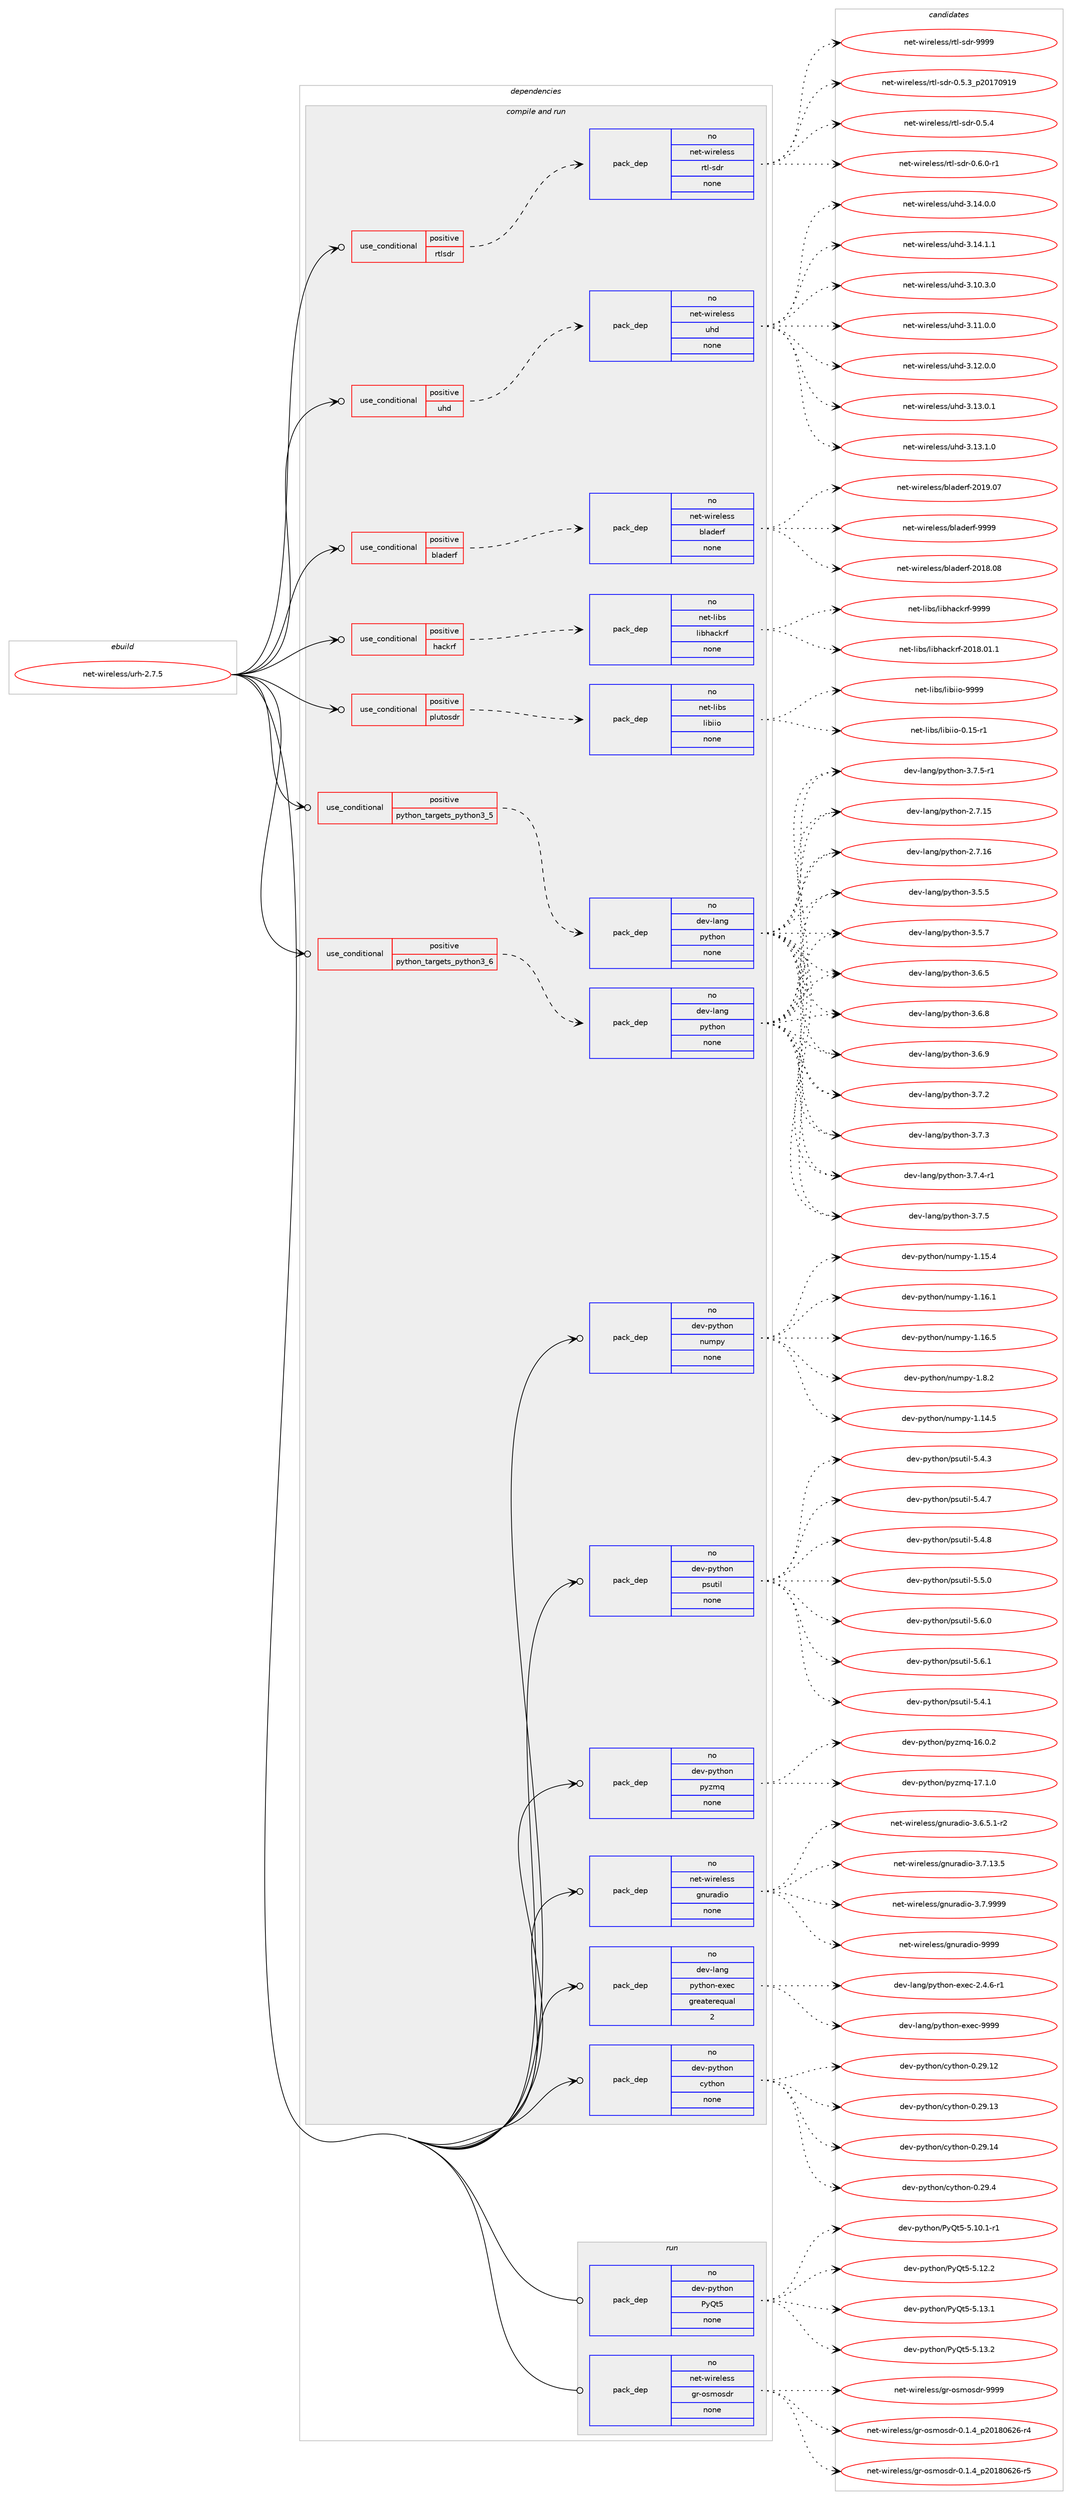 digraph prolog {

# *************
# Graph options
# *************

newrank=true;
concentrate=true;
compound=true;
graph [rankdir=LR,fontname=Helvetica,fontsize=10,ranksep=1.5];#, ranksep=2.5, nodesep=0.2];
edge  [arrowhead=vee];
node  [fontname=Helvetica,fontsize=10];

# **********
# The ebuild
# **********

subgraph cluster_leftcol {
color=gray;
rank=same;
label=<<i>ebuild</i>>;
id [label="net-wireless/urh-2.7.5", color=red, width=4, href="../net-wireless/urh-2.7.5.svg"];
}

# ****************
# The dependencies
# ****************

subgraph cluster_midcol {
color=gray;
label=<<i>dependencies</i>>;
subgraph cluster_compile {
fillcolor="#eeeeee";
style=filled;
label=<<i>compile</i>>;
}
subgraph cluster_compileandrun {
fillcolor="#eeeeee";
style=filled;
label=<<i>compile and run</i>>;
subgraph cond206195 {
dependency845485 [label=<<TABLE BORDER="0" CELLBORDER="1" CELLSPACING="0" CELLPADDING="4"><TR><TD ROWSPAN="3" CELLPADDING="10">use_conditional</TD></TR><TR><TD>positive</TD></TR><TR><TD>bladerf</TD></TR></TABLE>>, shape=none, color=red];
subgraph pack624363 {
dependency845486 [label=<<TABLE BORDER="0" CELLBORDER="1" CELLSPACING="0" CELLPADDING="4" WIDTH="220"><TR><TD ROWSPAN="6" CELLPADDING="30">pack_dep</TD></TR><TR><TD WIDTH="110">no</TD></TR><TR><TD>net-wireless</TD></TR><TR><TD>bladerf</TD></TR><TR><TD>none</TD></TR><TR><TD></TD></TR></TABLE>>, shape=none, color=blue];
}
dependency845485:e -> dependency845486:w [weight=20,style="dashed",arrowhead="vee"];
}
id:e -> dependency845485:w [weight=20,style="solid",arrowhead="odotvee"];
subgraph cond206196 {
dependency845487 [label=<<TABLE BORDER="0" CELLBORDER="1" CELLSPACING="0" CELLPADDING="4"><TR><TD ROWSPAN="3" CELLPADDING="10">use_conditional</TD></TR><TR><TD>positive</TD></TR><TR><TD>hackrf</TD></TR></TABLE>>, shape=none, color=red];
subgraph pack624364 {
dependency845488 [label=<<TABLE BORDER="0" CELLBORDER="1" CELLSPACING="0" CELLPADDING="4" WIDTH="220"><TR><TD ROWSPAN="6" CELLPADDING="30">pack_dep</TD></TR><TR><TD WIDTH="110">no</TD></TR><TR><TD>net-libs</TD></TR><TR><TD>libhackrf</TD></TR><TR><TD>none</TD></TR><TR><TD></TD></TR></TABLE>>, shape=none, color=blue];
}
dependency845487:e -> dependency845488:w [weight=20,style="dashed",arrowhead="vee"];
}
id:e -> dependency845487:w [weight=20,style="solid",arrowhead="odotvee"];
subgraph cond206197 {
dependency845489 [label=<<TABLE BORDER="0" CELLBORDER="1" CELLSPACING="0" CELLPADDING="4"><TR><TD ROWSPAN="3" CELLPADDING="10">use_conditional</TD></TR><TR><TD>positive</TD></TR><TR><TD>plutosdr</TD></TR></TABLE>>, shape=none, color=red];
subgraph pack624365 {
dependency845490 [label=<<TABLE BORDER="0" CELLBORDER="1" CELLSPACING="0" CELLPADDING="4" WIDTH="220"><TR><TD ROWSPAN="6" CELLPADDING="30">pack_dep</TD></TR><TR><TD WIDTH="110">no</TD></TR><TR><TD>net-libs</TD></TR><TR><TD>libiio</TD></TR><TR><TD>none</TD></TR><TR><TD></TD></TR></TABLE>>, shape=none, color=blue];
}
dependency845489:e -> dependency845490:w [weight=20,style="dashed",arrowhead="vee"];
}
id:e -> dependency845489:w [weight=20,style="solid",arrowhead="odotvee"];
subgraph cond206198 {
dependency845491 [label=<<TABLE BORDER="0" CELLBORDER="1" CELLSPACING="0" CELLPADDING="4"><TR><TD ROWSPAN="3" CELLPADDING="10">use_conditional</TD></TR><TR><TD>positive</TD></TR><TR><TD>python_targets_python3_5</TD></TR></TABLE>>, shape=none, color=red];
subgraph pack624366 {
dependency845492 [label=<<TABLE BORDER="0" CELLBORDER="1" CELLSPACING="0" CELLPADDING="4" WIDTH="220"><TR><TD ROWSPAN="6" CELLPADDING="30">pack_dep</TD></TR><TR><TD WIDTH="110">no</TD></TR><TR><TD>dev-lang</TD></TR><TR><TD>python</TD></TR><TR><TD>none</TD></TR><TR><TD></TD></TR></TABLE>>, shape=none, color=blue];
}
dependency845491:e -> dependency845492:w [weight=20,style="dashed",arrowhead="vee"];
}
id:e -> dependency845491:w [weight=20,style="solid",arrowhead="odotvee"];
subgraph cond206199 {
dependency845493 [label=<<TABLE BORDER="0" CELLBORDER="1" CELLSPACING="0" CELLPADDING="4"><TR><TD ROWSPAN="3" CELLPADDING="10">use_conditional</TD></TR><TR><TD>positive</TD></TR><TR><TD>python_targets_python3_6</TD></TR></TABLE>>, shape=none, color=red];
subgraph pack624367 {
dependency845494 [label=<<TABLE BORDER="0" CELLBORDER="1" CELLSPACING="0" CELLPADDING="4" WIDTH="220"><TR><TD ROWSPAN="6" CELLPADDING="30">pack_dep</TD></TR><TR><TD WIDTH="110">no</TD></TR><TR><TD>dev-lang</TD></TR><TR><TD>python</TD></TR><TR><TD>none</TD></TR><TR><TD></TD></TR></TABLE>>, shape=none, color=blue];
}
dependency845493:e -> dependency845494:w [weight=20,style="dashed",arrowhead="vee"];
}
id:e -> dependency845493:w [weight=20,style="solid",arrowhead="odotvee"];
subgraph cond206200 {
dependency845495 [label=<<TABLE BORDER="0" CELLBORDER="1" CELLSPACING="0" CELLPADDING="4"><TR><TD ROWSPAN="3" CELLPADDING="10">use_conditional</TD></TR><TR><TD>positive</TD></TR><TR><TD>rtlsdr</TD></TR></TABLE>>, shape=none, color=red];
subgraph pack624368 {
dependency845496 [label=<<TABLE BORDER="0" CELLBORDER="1" CELLSPACING="0" CELLPADDING="4" WIDTH="220"><TR><TD ROWSPAN="6" CELLPADDING="30">pack_dep</TD></TR><TR><TD WIDTH="110">no</TD></TR><TR><TD>net-wireless</TD></TR><TR><TD>rtl-sdr</TD></TR><TR><TD>none</TD></TR><TR><TD></TD></TR></TABLE>>, shape=none, color=blue];
}
dependency845495:e -> dependency845496:w [weight=20,style="dashed",arrowhead="vee"];
}
id:e -> dependency845495:w [weight=20,style="solid",arrowhead="odotvee"];
subgraph cond206201 {
dependency845497 [label=<<TABLE BORDER="0" CELLBORDER="1" CELLSPACING="0" CELLPADDING="4"><TR><TD ROWSPAN="3" CELLPADDING="10">use_conditional</TD></TR><TR><TD>positive</TD></TR><TR><TD>uhd</TD></TR></TABLE>>, shape=none, color=red];
subgraph pack624369 {
dependency845498 [label=<<TABLE BORDER="0" CELLBORDER="1" CELLSPACING="0" CELLPADDING="4" WIDTH="220"><TR><TD ROWSPAN="6" CELLPADDING="30">pack_dep</TD></TR><TR><TD WIDTH="110">no</TD></TR><TR><TD>net-wireless</TD></TR><TR><TD>uhd</TD></TR><TR><TD>none</TD></TR><TR><TD></TD></TR></TABLE>>, shape=none, color=blue];
}
dependency845497:e -> dependency845498:w [weight=20,style="dashed",arrowhead="vee"];
}
id:e -> dependency845497:w [weight=20,style="solid",arrowhead="odotvee"];
subgraph pack624370 {
dependency845499 [label=<<TABLE BORDER="0" CELLBORDER="1" CELLSPACING="0" CELLPADDING="4" WIDTH="220"><TR><TD ROWSPAN="6" CELLPADDING="30">pack_dep</TD></TR><TR><TD WIDTH="110">no</TD></TR><TR><TD>dev-lang</TD></TR><TR><TD>python-exec</TD></TR><TR><TD>greaterequal</TD></TR><TR><TD>2</TD></TR></TABLE>>, shape=none, color=blue];
}
id:e -> dependency845499:w [weight=20,style="solid",arrowhead="odotvee"];
subgraph pack624371 {
dependency845500 [label=<<TABLE BORDER="0" CELLBORDER="1" CELLSPACING="0" CELLPADDING="4" WIDTH="220"><TR><TD ROWSPAN="6" CELLPADDING="30">pack_dep</TD></TR><TR><TD WIDTH="110">no</TD></TR><TR><TD>dev-python</TD></TR><TR><TD>cython</TD></TR><TR><TD>none</TD></TR><TR><TD></TD></TR></TABLE>>, shape=none, color=blue];
}
id:e -> dependency845500:w [weight=20,style="solid",arrowhead="odotvee"];
subgraph pack624372 {
dependency845501 [label=<<TABLE BORDER="0" CELLBORDER="1" CELLSPACING="0" CELLPADDING="4" WIDTH="220"><TR><TD ROWSPAN="6" CELLPADDING="30">pack_dep</TD></TR><TR><TD WIDTH="110">no</TD></TR><TR><TD>dev-python</TD></TR><TR><TD>numpy</TD></TR><TR><TD>none</TD></TR><TR><TD></TD></TR></TABLE>>, shape=none, color=blue];
}
id:e -> dependency845501:w [weight=20,style="solid",arrowhead="odotvee"];
subgraph pack624373 {
dependency845502 [label=<<TABLE BORDER="0" CELLBORDER="1" CELLSPACING="0" CELLPADDING="4" WIDTH="220"><TR><TD ROWSPAN="6" CELLPADDING="30">pack_dep</TD></TR><TR><TD WIDTH="110">no</TD></TR><TR><TD>dev-python</TD></TR><TR><TD>psutil</TD></TR><TR><TD>none</TD></TR><TR><TD></TD></TR></TABLE>>, shape=none, color=blue];
}
id:e -> dependency845502:w [weight=20,style="solid",arrowhead="odotvee"];
subgraph pack624374 {
dependency845503 [label=<<TABLE BORDER="0" CELLBORDER="1" CELLSPACING="0" CELLPADDING="4" WIDTH="220"><TR><TD ROWSPAN="6" CELLPADDING="30">pack_dep</TD></TR><TR><TD WIDTH="110">no</TD></TR><TR><TD>dev-python</TD></TR><TR><TD>pyzmq</TD></TR><TR><TD>none</TD></TR><TR><TD></TD></TR></TABLE>>, shape=none, color=blue];
}
id:e -> dependency845503:w [weight=20,style="solid",arrowhead="odotvee"];
subgraph pack624375 {
dependency845504 [label=<<TABLE BORDER="0" CELLBORDER="1" CELLSPACING="0" CELLPADDING="4" WIDTH="220"><TR><TD ROWSPAN="6" CELLPADDING="30">pack_dep</TD></TR><TR><TD WIDTH="110">no</TD></TR><TR><TD>net-wireless</TD></TR><TR><TD>gnuradio</TD></TR><TR><TD>none</TD></TR><TR><TD></TD></TR></TABLE>>, shape=none, color=blue];
}
id:e -> dependency845504:w [weight=20,style="solid",arrowhead="odotvee"];
}
subgraph cluster_run {
fillcolor="#eeeeee";
style=filled;
label=<<i>run</i>>;
subgraph pack624376 {
dependency845505 [label=<<TABLE BORDER="0" CELLBORDER="1" CELLSPACING="0" CELLPADDING="4" WIDTH="220"><TR><TD ROWSPAN="6" CELLPADDING="30">pack_dep</TD></TR><TR><TD WIDTH="110">no</TD></TR><TR><TD>dev-python</TD></TR><TR><TD>PyQt5</TD></TR><TR><TD>none</TD></TR><TR><TD></TD></TR></TABLE>>, shape=none, color=blue];
}
id:e -> dependency845505:w [weight=20,style="solid",arrowhead="odot"];
subgraph pack624377 {
dependency845506 [label=<<TABLE BORDER="0" CELLBORDER="1" CELLSPACING="0" CELLPADDING="4" WIDTH="220"><TR><TD ROWSPAN="6" CELLPADDING="30">pack_dep</TD></TR><TR><TD WIDTH="110">no</TD></TR><TR><TD>net-wireless</TD></TR><TR><TD>gr-osmosdr</TD></TR><TR><TD>none</TD></TR><TR><TD></TD></TR></TABLE>>, shape=none, color=blue];
}
id:e -> dependency845506:w [weight=20,style="solid",arrowhead="odot"];
}
}

# **************
# The candidates
# **************

subgraph cluster_choices {
rank=same;
color=gray;
label=<<i>candidates</i>>;

subgraph choice624363 {
color=black;
nodesep=1;
choice110101116451191051141011081011151154798108971001011141024550484956464856 [label="net-wireless/bladerf-2018.08", color=red, width=4,href="../net-wireless/bladerf-2018.08.svg"];
choice110101116451191051141011081011151154798108971001011141024550484957464855 [label="net-wireless/bladerf-2019.07", color=red, width=4,href="../net-wireless/bladerf-2019.07.svg"];
choice110101116451191051141011081011151154798108971001011141024557575757 [label="net-wireless/bladerf-9999", color=red, width=4,href="../net-wireless/bladerf-9999.svg"];
dependency845486:e -> choice110101116451191051141011081011151154798108971001011141024550484956464856:w [style=dotted,weight="100"];
dependency845486:e -> choice110101116451191051141011081011151154798108971001011141024550484957464855:w [style=dotted,weight="100"];
dependency845486:e -> choice110101116451191051141011081011151154798108971001011141024557575757:w [style=dotted,weight="100"];
}
subgraph choice624364 {
color=black;
nodesep=1;
choice11010111645108105981154710810598104979910711410245504849564648494649 [label="net-libs/libhackrf-2018.01.1", color=red, width=4,href="../net-libs/libhackrf-2018.01.1.svg"];
choice1101011164510810598115471081059810497991071141024557575757 [label="net-libs/libhackrf-9999", color=red, width=4,href="../net-libs/libhackrf-9999.svg"];
dependency845488:e -> choice11010111645108105981154710810598104979910711410245504849564648494649:w [style=dotted,weight="100"];
dependency845488:e -> choice1101011164510810598115471081059810497991071141024557575757:w [style=dotted,weight="100"];
}
subgraph choice624365 {
color=black;
nodesep=1;
choice1101011164510810598115471081059810510511145484649534511449 [label="net-libs/libiio-0.15-r1", color=red, width=4,href="../net-libs/libiio-0.15-r1.svg"];
choice110101116451081059811547108105981051051114557575757 [label="net-libs/libiio-9999", color=red, width=4,href="../net-libs/libiio-9999.svg"];
dependency845490:e -> choice1101011164510810598115471081059810510511145484649534511449:w [style=dotted,weight="100"];
dependency845490:e -> choice110101116451081059811547108105981051051114557575757:w [style=dotted,weight="100"];
}
subgraph choice624366 {
color=black;
nodesep=1;
choice10010111845108971101034711212111610411111045504655464953 [label="dev-lang/python-2.7.15", color=red, width=4,href="../dev-lang/python-2.7.15.svg"];
choice10010111845108971101034711212111610411111045504655464954 [label="dev-lang/python-2.7.16", color=red, width=4,href="../dev-lang/python-2.7.16.svg"];
choice100101118451089711010347112121116104111110455146534653 [label="dev-lang/python-3.5.5", color=red, width=4,href="../dev-lang/python-3.5.5.svg"];
choice100101118451089711010347112121116104111110455146534655 [label="dev-lang/python-3.5.7", color=red, width=4,href="../dev-lang/python-3.5.7.svg"];
choice100101118451089711010347112121116104111110455146544653 [label="dev-lang/python-3.6.5", color=red, width=4,href="../dev-lang/python-3.6.5.svg"];
choice100101118451089711010347112121116104111110455146544656 [label="dev-lang/python-3.6.8", color=red, width=4,href="../dev-lang/python-3.6.8.svg"];
choice100101118451089711010347112121116104111110455146544657 [label="dev-lang/python-3.6.9", color=red, width=4,href="../dev-lang/python-3.6.9.svg"];
choice100101118451089711010347112121116104111110455146554650 [label="dev-lang/python-3.7.2", color=red, width=4,href="../dev-lang/python-3.7.2.svg"];
choice100101118451089711010347112121116104111110455146554651 [label="dev-lang/python-3.7.3", color=red, width=4,href="../dev-lang/python-3.7.3.svg"];
choice1001011184510897110103471121211161041111104551465546524511449 [label="dev-lang/python-3.7.4-r1", color=red, width=4,href="../dev-lang/python-3.7.4-r1.svg"];
choice100101118451089711010347112121116104111110455146554653 [label="dev-lang/python-3.7.5", color=red, width=4,href="../dev-lang/python-3.7.5.svg"];
choice1001011184510897110103471121211161041111104551465546534511449 [label="dev-lang/python-3.7.5-r1", color=red, width=4,href="../dev-lang/python-3.7.5-r1.svg"];
dependency845492:e -> choice10010111845108971101034711212111610411111045504655464953:w [style=dotted,weight="100"];
dependency845492:e -> choice10010111845108971101034711212111610411111045504655464954:w [style=dotted,weight="100"];
dependency845492:e -> choice100101118451089711010347112121116104111110455146534653:w [style=dotted,weight="100"];
dependency845492:e -> choice100101118451089711010347112121116104111110455146534655:w [style=dotted,weight="100"];
dependency845492:e -> choice100101118451089711010347112121116104111110455146544653:w [style=dotted,weight="100"];
dependency845492:e -> choice100101118451089711010347112121116104111110455146544656:w [style=dotted,weight="100"];
dependency845492:e -> choice100101118451089711010347112121116104111110455146544657:w [style=dotted,weight="100"];
dependency845492:e -> choice100101118451089711010347112121116104111110455146554650:w [style=dotted,weight="100"];
dependency845492:e -> choice100101118451089711010347112121116104111110455146554651:w [style=dotted,weight="100"];
dependency845492:e -> choice1001011184510897110103471121211161041111104551465546524511449:w [style=dotted,weight="100"];
dependency845492:e -> choice100101118451089711010347112121116104111110455146554653:w [style=dotted,weight="100"];
dependency845492:e -> choice1001011184510897110103471121211161041111104551465546534511449:w [style=dotted,weight="100"];
}
subgraph choice624367 {
color=black;
nodesep=1;
choice10010111845108971101034711212111610411111045504655464953 [label="dev-lang/python-2.7.15", color=red, width=4,href="../dev-lang/python-2.7.15.svg"];
choice10010111845108971101034711212111610411111045504655464954 [label="dev-lang/python-2.7.16", color=red, width=4,href="../dev-lang/python-2.7.16.svg"];
choice100101118451089711010347112121116104111110455146534653 [label="dev-lang/python-3.5.5", color=red, width=4,href="../dev-lang/python-3.5.5.svg"];
choice100101118451089711010347112121116104111110455146534655 [label="dev-lang/python-3.5.7", color=red, width=4,href="../dev-lang/python-3.5.7.svg"];
choice100101118451089711010347112121116104111110455146544653 [label="dev-lang/python-3.6.5", color=red, width=4,href="../dev-lang/python-3.6.5.svg"];
choice100101118451089711010347112121116104111110455146544656 [label="dev-lang/python-3.6.8", color=red, width=4,href="../dev-lang/python-3.6.8.svg"];
choice100101118451089711010347112121116104111110455146544657 [label="dev-lang/python-3.6.9", color=red, width=4,href="../dev-lang/python-3.6.9.svg"];
choice100101118451089711010347112121116104111110455146554650 [label="dev-lang/python-3.7.2", color=red, width=4,href="../dev-lang/python-3.7.2.svg"];
choice100101118451089711010347112121116104111110455146554651 [label="dev-lang/python-3.7.3", color=red, width=4,href="../dev-lang/python-3.7.3.svg"];
choice1001011184510897110103471121211161041111104551465546524511449 [label="dev-lang/python-3.7.4-r1", color=red, width=4,href="../dev-lang/python-3.7.4-r1.svg"];
choice100101118451089711010347112121116104111110455146554653 [label="dev-lang/python-3.7.5", color=red, width=4,href="../dev-lang/python-3.7.5.svg"];
choice1001011184510897110103471121211161041111104551465546534511449 [label="dev-lang/python-3.7.5-r1", color=red, width=4,href="../dev-lang/python-3.7.5-r1.svg"];
dependency845494:e -> choice10010111845108971101034711212111610411111045504655464953:w [style=dotted,weight="100"];
dependency845494:e -> choice10010111845108971101034711212111610411111045504655464954:w [style=dotted,weight="100"];
dependency845494:e -> choice100101118451089711010347112121116104111110455146534653:w [style=dotted,weight="100"];
dependency845494:e -> choice100101118451089711010347112121116104111110455146534655:w [style=dotted,weight="100"];
dependency845494:e -> choice100101118451089711010347112121116104111110455146544653:w [style=dotted,weight="100"];
dependency845494:e -> choice100101118451089711010347112121116104111110455146544656:w [style=dotted,weight="100"];
dependency845494:e -> choice100101118451089711010347112121116104111110455146544657:w [style=dotted,weight="100"];
dependency845494:e -> choice100101118451089711010347112121116104111110455146554650:w [style=dotted,weight="100"];
dependency845494:e -> choice100101118451089711010347112121116104111110455146554651:w [style=dotted,weight="100"];
dependency845494:e -> choice1001011184510897110103471121211161041111104551465546524511449:w [style=dotted,weight="100"];
dependency845494:e -> choice100101118451089711010347112121116104111110455146554653:w [style=dotted,weight="100"];
dependency845494:e -> choice1001011184510897110103471121211161041111104551465546534511449:w [style=dotted,weight="100"];
}
subgraph choice624368 {
color=black;
nodesep=1;
choice110101116451191051141011081011151154711411610845115100114454846534651951125048495548574957 [label="net-wireless/rtl-sdr-0.5.3_p20170919", color=red, width=4,href="../net-wireless/rtl-sdr-0.5.3_p20170919.svg"];
choice110101116451191051141011081011151154711411610845115100114454846534652 [label="net-wireless/rtl-sdr-0.5.4", color=red, width=4,href="../net-wireless/rtl-sdr-0.5.4.svg"];
choice1101011164511910511410110810111511547114116108451151001144548465446484511449 [label="net-wireless/rtl-sdr-0.6.0-r1", color=red, width=4,href="../net-wireless/rtl-sdr-0.6.0-r1.svg"];
choice1101011164511910511410110810111511547114116108451151001144557575757 [label="net-wireless/rtl-sdr-9999", color=red, width=4,href="../net-wireless/rtl-sdr-9999.svg"];
dependency845496:e -> choice110101116451191051141011081011151154711411610845115100114454846534651951125048495548574957:w [style=dotted,weight="100"];
dependency845496:e -> choice110101116451191051141011081011151154711411610845115100114454846534652:w [style=dotted,weight="100"];
dependency845496:e -> choice1101011164511910511410110810111511547114116108451151001144548465446484511449:w [style=dotted,weight="100"];
dependency845496:e -> choice1101011164511910511410110810111511547114116108451151001144557575757:w [style=dotted,weight="100"];
}
subgraph choice624369 {
color=black;
nodesep=1;
choice1101011164511910511410110810111511547117104100455146494846514648 [label="net-wireless/uhd-3.10.3.0", color=red, width=4,href="../net-wireless/uhd-3.10.3.0.svg"];
choice1101011164511910511410110810111511547117104100455146494946484648 [label="net-wireless/uhd-3.11.0.0", color=red, width=4,href="../net-wireless/uhd-3.11.0.0.svg"];
choice1101011164511910511410110810111511547117104100455146495046484648 [label="net-wireless/uhd-3.12.0.0", color=red, width=4,href="../net-wireless/uhd-3.12.0.0.svg"];
choice1101011164511910511410110810111511547117104100455146495146484649 [label="net-wireless/uhd-3.13.0.1", color=red, width=4,href="../net-wireless/uhd-3.13.0.1.svg"];
choice1101011164511910511410110810111511547117104100455146495146494648 [label="net-wireless/uhd-3.13.1.0", color=red, width=4,href="../net-wireless/uhd-3.13.1.0.svg"];
choice1101011164511910511410110810111511547117104100455146495246484648 [label="net-wireless/uhd-3.14.0.0", color=red, width=4,href="../net-wireless/uhd-3.14.0.0.svg"];
choice1101011164511910511410110810111511547117104100455146495246494649 [label="net-wireless/uhd-3.14.1.1", color=red, width=4,href="../net-wireless/uhd-3.14.1.1.svg"];
dependency845498:e -> choice1101011164511910511410110810111511547117104100455146494846514648:w [style=dotted,weight="100"];
dependency845498:e -> choice1101011164511910511410110810111511547117104100455146494946484648:w [style=dotted,weight="100"];
dependency845498:e -> choice1101011164511910511410110810111511547117104100455146495046484648:w [style=dotted,weight="100"];
dependency845498:e -> choice1101011164511910511410110810111511547117104100455146495146484649:w [style=dotted,weight="100"];
dependency845498:e -> choice1101011164511910511410110810111511547117104100455146495146494648:w [style=dotted,weight="100"];
dependency845498:e -> choice1101011164511910511410110810111511547117104100455146495246484648:w [style=dotted,weight="100"];
dependency845498:e -> choice1101011164511910511410110810111511547117104100455146495246494649:w [style=dotted,weight="100"];
}
subgraph choice624370 {
color=black;
nodesep=1;
choice10010111845108971101034711212111610411111045101120101994550465246544511449 [label="dev-lang/python-exec-2.4.6-r1", color=red, width=4,href="../dev-lang/python-exec-2.4.6-r1.svg"];
choice10010111845108971101034711212111610411111045101120101994557575757 [label="dev-lang/python-exec-9999", color=red, width=4,href="../dev-lang/python-exec-9999.svg"];
dependency845499:e -> choice10010111845108971101034711212111610411111045101120101994550465246544511449:w [style=dotted,weight="100"];
dependency845499:e -> choice10010111845108971101034711212111610411111045101120101994557575757:w [style=dotted,weight="100"];
}
subgraph choice624371 {
color=black;
nodesep=1;
choice1001011184511212111610411111047991211161041111104548465057464950 [label="dev-python/cython-0.29.12", color=red, width=4,href="../dev-python/cython-0.29.12.svg"];
choice1001011184511212111610411111047991211161041111104548465057464951 [label="dev-python/cython-0.29.13", color=red, width=4,href="../dev-python/cython-0.29.13.svg"];
choice1001011184511212111610411111047991211161041111104548465057464952 [label="dev-python/cython-0.29.14", color=red, width=4,href="../dev-python/cython-0.29.14.svg"];
choice10010111845112121116104111110479912111610411111045484650574652 [label="dev-python/cython-0.29.4", color=red, width=4,href="../dev-python/cython-0.29.4.svg"];
dependency845500:e -> choice1001011184511212111610411111047991211161041111104548465057464950:w [style=dotted,weight="100"];
dependency845500:e -> choice1001011184511212111610411111047991211161041111104548465057464951:w [style=dotted,weight="100"];
dependency845500:e -> choice1001011184511212111610411111047991211161041111104548465057464952:w [style=dotted,weight="100"];
dependency845500:e -> choice10010111845112121116104111110479912111610411111045484650574652:w [style=dotted,weight="100"];
}
subgraph choice624372 {
color=black;
nodesep=1;
choice100101118451121211161041111104711011710911212145494649524653 [label="dev-python/numpy-1.14.5", color=red, width=4,href="../dev-python/numpy-1.14.5.svg"];
choice100101118451121211161041111104711011710911212145494649534652 [label="dev-python/numpy-1.15.4", color=red, width=4,href="../dev-python/numpy-1.15.4.svg"];
choice100101118451121211161041111104711011710911212145494649544649 [label="dev-python/numpy-1.16.1", color=red, width=4,href="../dev-python/numpy-1.16.1.svg"];
choice100101118451121211161041111104711011710911212145494649544653 [label="dev-python/numpy-1.16.5", color=red, width=4,href="../dev-python/numpy-1.16.5.svg"];
choice1001011184511212111610411111047110117109112121454946564650 [label="dev-python/numpy-1.8.2", color=red, width=4,href="../dev-python/numpy-1.8.2.svg"];
dependency845501:e -> choice100101118451121211161041111104711011710911212145494649524653:w [style=dotted,weight="100"];
dependency845501:e -> choice100101118451121211161041111104711011710911212145494649534652:w [style=dotted,weight="100"];
dependency845501:e -> choice100101118451121211161041111104711011710911212145494649544649:w [style=dotted,weight="100"];
dependency845501:e -> choice100101118451121211161041111104711011710911212145494649544653:w [style=dotted,weight="100"];
dependency845501:e -> choice1001011184511212111610411111047110117109112121454946564650:w [style=dotted,weight="100"];
}
subgraph choice624373 {
color=black;
nodesep=1;
choice1001011184511212111610411111047112115117116105108455346524649 [label="dev-python/psutil-5.4.1", color=red, width=4,href="../dev-python/psutil-5.4.1.svg"];
choice1001011184511212111610411111047112115117116105108455346524651 [label="dev-python/psutil-5.4.3", color=red, width=4,href="../dev-python/psutil-5.4.3.svg"];
choice1001011184511212111610411111047112115117116105108455346524655 [label="dev-python/psutil-5.4.7", color=red, width=4,href="../dev-python/psutil-5.4.7.svg"];
choice1001011184511212111610411111047112115117116105108455346524656 [label="dev-python/psutil-5.4.8", color=red, width=4,href="../dev-python/psutil-5.4.8.svg"];
choice1001011184511212111610411111047112115117116105108455346534648 [label="dev-python/psutil-5.5.0", color=red, width=4,href="../dev-python/psutil-5.5.0.svg"];
choice1001011184511212111610411111047112115117116105108455346544648 [label="dev-python/psutil-5.6.0", color=red, width=4,href="../dev-python/psutil-5.6.0.svg"];
choice1001011184511212111610411111047112115117116105108455346544649 [label="dev-python/psutil-5.6.1", color=red, width=4,href="../dev-python/psutil-5.6.1.svg"];
dependency845502:e -> choice1001011184511212111610411111047112115117116105108455346524649:w [style=dotted,weight="100"];
dependency845502:e -> choice1001011184511212111610411111047112115117116105108455346524651:w [style=dotted,weight="100"];
dependency845502:e -> choice1001011184511212111610411111047112115117116105108455346524655:w [style=dotted,weight="100"];
dependency845502:e -> choice1001011184511212111610411111047112115117116105108455346524656:w [style=dotted,weight="100"];
dependency845502:e -> choice1001011184511212111610411111047112115117116105108455346534648:w [style=dotted,weight="100"];
dependency845502:e -> choice1001011184511212111610411111047112115117116105108455346544648:w [style=dotted,weight="100"];
dependency845502:e -> choice1001011184511212111610411111047112115117116105108455346544649:w [style=dotted,weight="100"];
}
subgraph choice624374 {
color=black;
nodesep=1;
choice100101118451121211161041111104711212112210911345495446484650 [label="dev-python/pyzmq-16.0.2", color=red, width=4,href="../dev-python/pyzmq-16.0.2.svg"];
choice100101118451121211161041111104711212112210911345495546494648 [label="dev-python/pyzmq-17.1.0", color=red, width=4,href="../dev-python/pyzmq-17.1.0.svg"];
dependency845503:e -> choice100101118451121211161041111104711212112210911345495446484650:w [style=dotted,weight="100"];
dependency845503:e -> choice100101118451121211161041111104711212112210911345495546494648:w [style=dotted,weight="100"];
}
subgraph choice624375 {
color=black;
nodesep=1;
choice11010111645119105114101108101115115471031101171149710010511145514654465346494511450 [label="net-wireless/gnuradio-3.6.5.1-r2", color=red, width=4,href="../net-wireless/gnuradio-3.6.5.1-r2.svg"];
choice110101116451191051141011081011151154710311011711497100105111455146554649514653 [label="net-wireless/gnuradio-3.7.13.5", color=red, width=4,href="../net-wireless/gnuradio-3.7.13.5.svg"];
choice110101116451191051141011081011151154710311011711497100105111455146554657575757 [label="net-wireless/gnuradio-3.7.9999", color=red, width=4,href="../net-wireless/gnuradio-3.7.9999.svg"];
choice1101011164511910511410110810111511547103110117114971001051114557575757 [label="net-wireless/gnuradio-9999", color=red, width=4,href="../net-wireless/gnuradio-9999.svg"];
dependency845504:e -> choice11010111645119105114101108101115115471031101171149710010511145514654465346494511450:w [style=dotted,weight="100"];
dependency845504:e -> choice110101116451191051141011081011151154710311011711497100105111455146554649514653:w [style=dotted,weight="100"];
dependency845504:e -> choice110101116451191051141011081011151154710311011711497100105111455146554657575757:w [style=dotted,weight="100"];
dependency845504:e -> choice1101011164511910511410110810111511547103110117114971001051114557575757:w [style=dotted,weight="100"];
}
subgraph choice624376 {
color=black;
nodesep=1;
choice1001011184511212111610411111047801218111653455346494846494511449 [label="dev-python/PyQt5-5.10.1-r1", color=red, width=4,href="../dev-python/PyQt5-5.10.1-r1.svg"];
choice100101118451121211161041111104780121811165345534649504650 [label="dev-python/PyQt5-5.12.2", color=red, width=4,href="../dev-python/PyQt5-5.12.2.svg"];
choice100101118451121211161041111104780121811165345534649514649 [label="dev-python/PyQt5-5.13.1", color=red, width=4,href="../dev-python/PyQt5-5.13.1.svg"];
choice100101118451121211161041111104780121811165345534649514650 [label="dev-python/PyQt5-5.13.2", color=red, width=4,href="../dev-python/PyQt5-5.13.2.svg"];
dependency845505:e -> choice1001011184511212111610411111047801218111653455346494846494511449:w [style=dotted,weight="100"];
dependency845505:e -> choice100101118451121211161041111104780121811165345534649504650:w [style=dotted,weight="100"];
dependency845505:e -> choice100101118451121211161041111104780121811165345534649514649:w [style=dotted,weight="100"];
dependency845505:e -> choice100101118451121211161041111104780121811165345534649514650:w [style=dotted,weight="100"];
}
subgraph choice624377 {
color=black;
nodesep=1;
choice1101011164511910511410110810111511547103114451111151091111151001144548464946529511250484956485450544511452 [label="net-wireless/gr-osmosdr-0.1.4_p20180626-r4", color=red, width=4,href="../net-wireless/gr-osmosdr-0.1.4_p20180626-r4.svg"];
choice1101011164511910511410110810111511547103114451111151091111151001144548464946529511250484956485450544511453 [label="net-wireless/gr-osmosdr-0.1.4_p20180626-r5", color=red, width=4,href="../net-wireless/gr-osmosdr-0.1.4_p20180626-r5.svg"];
choice1101011164511910511410110810111511547103114451111151091111151001144557575757 [label="net-wireless/gr-osmosdr-9999", color=red, width=4,href="../net-wireless/gr-osmosdr-9999.svg"];
dependency845506:e -> choice1101011164511910511410110810111511547103114451111151091111151001144548464946529511250484956485450544511452:w [style=dotted,weight="100"];
dependency845506:e -> choice1101011164511910511410110810111511547103114451111151091111151001144548464946529511250484956485450544511453:w [style=dotted,weight="100"];
dependency845506:e -> choice1101011164511910511410110810111511547103114451111151091111151001144557575757:w [style=dotted,weight="100"];
}
}

}
